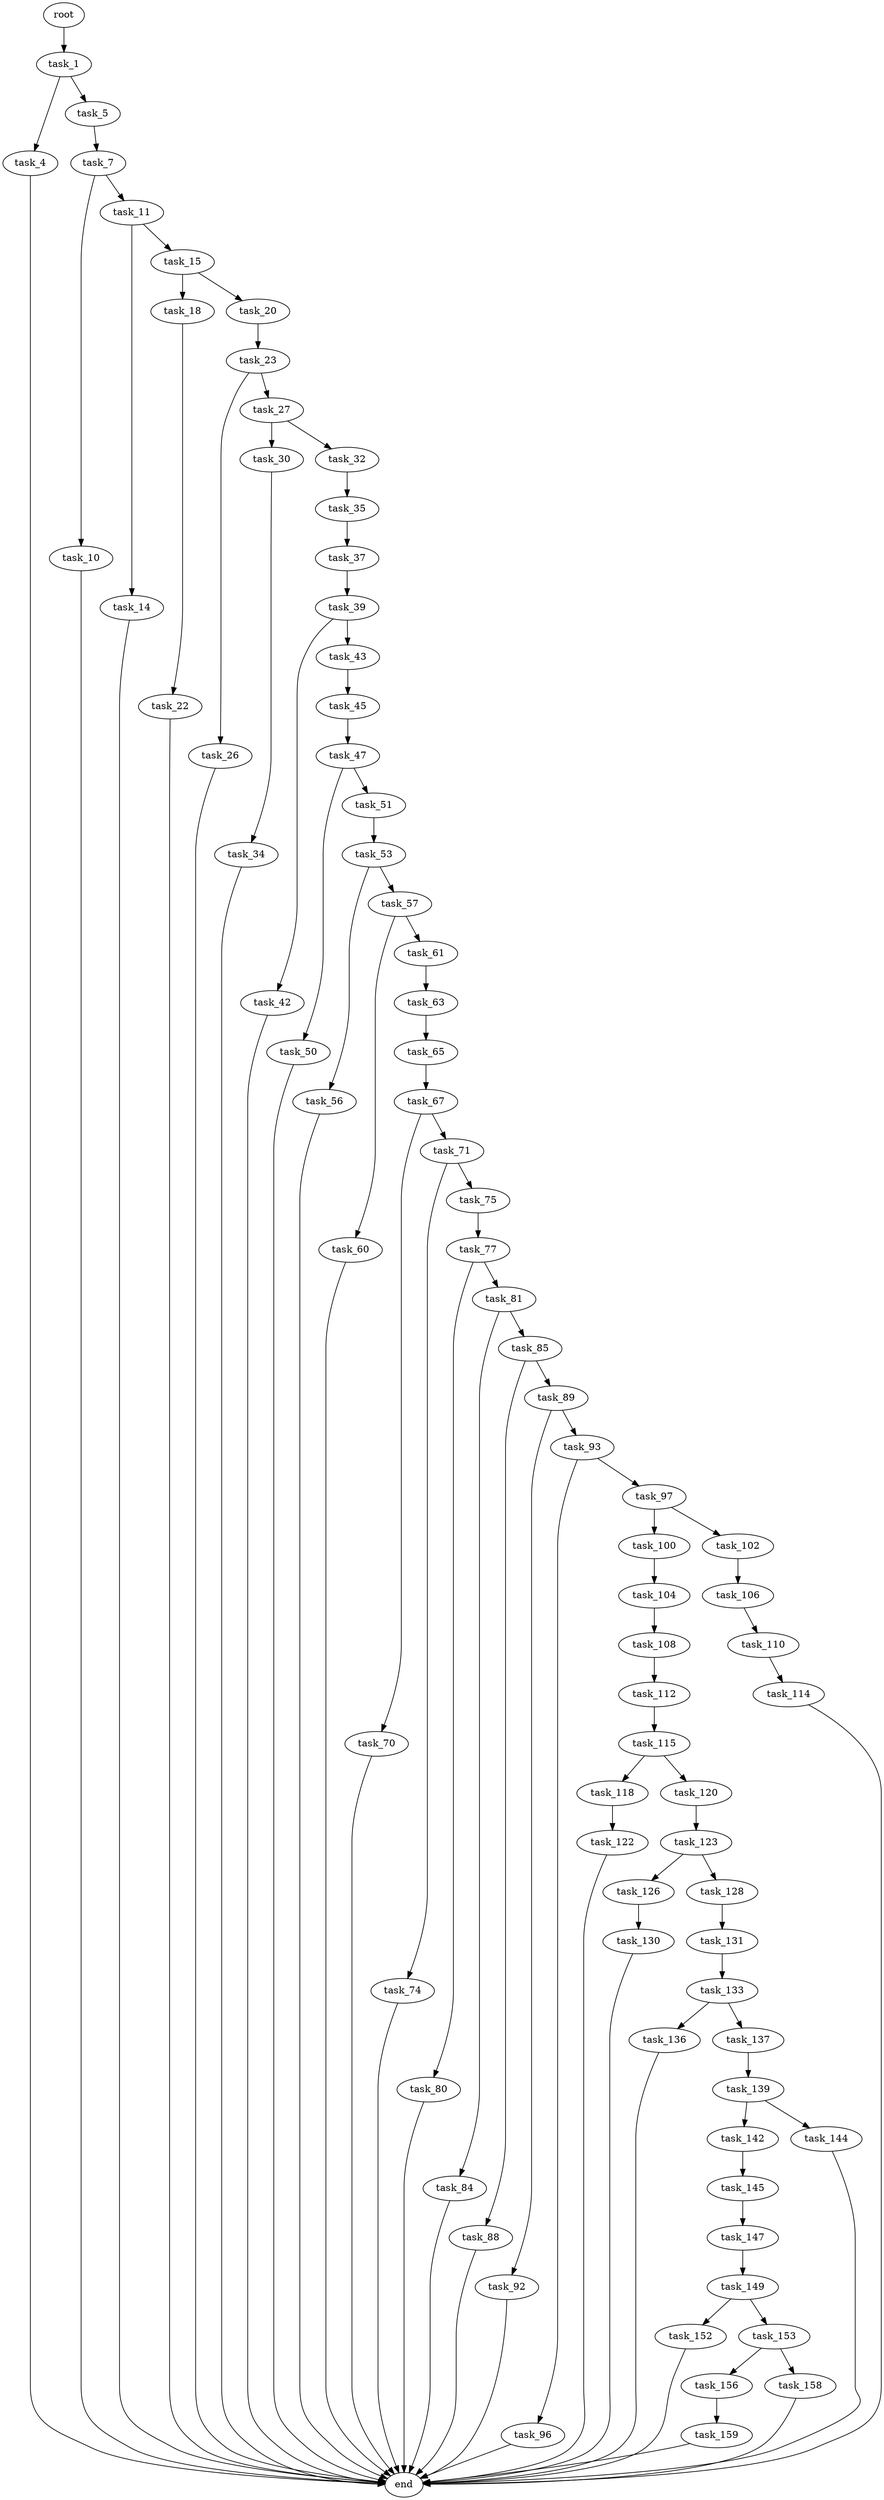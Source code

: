 digraph G {
  root [size="0.000000"];
  task_1 [size="1837420935.000000"];
  task_4 [size="734340418758.000000"];
  task_5 [size="231928233984.000000"];
  task_7 [size="224078655647.000000"];
  task_10 [size="1953535641.000000"];
  task_11 [size="842236528051.000000"];
  task_14 [size="8088913553.000000"];
  task_15 [size="1412793118.000000"];
  task_18 [size="626998124473.000000"];
  task_20 [size="1073741824000.000000"];
  task_22 [size="549755813888.000000"];
  task_23 [size="549755813888.000000"];
  task_26 [size="277618328126.000000"];
  task_27 [size="434733857751.000000"];
  task_30 [size="350212721057.000000"];
  task_32 [size="11815392975.000000"];
  task_34 [size="22104086315.000000"];
  task_35 [size="173127057988.000000"];
  task_37 [size="29533247415.000000"];
  task_39 [size="277985612024.000000"];
  task_42 [size="16160126680.000000"];
  task_43 [size="11120161359.000000"];
  task_45 [size="28991029248.000000"];
  task_47 [size="5564868670.000000"];
  task_50 [size="291319920552.000000"];
  task_51 [size="1378447336.000000"];
  task_53 [size="21118942843.000000"];
  task_56 [size="152928643339.000000"];
  task_57 [size="32704142264.000000"];
  task_60 [size="2461835924.000000"];
  task_61 [size="134217728000.000000"];
  task_63 [size="26141262062.000000"];
  task_65 [size="549755813888.000000"];
  task_67 [size="782757789696.000000"];
  task_70 [size="231928233984.000000"];
  task_71 [size="28991029248.000000"];
  task_74 [size="68719476736.000000"];
  task_75 [size="37925672446.000000"];
  task_77 [size="15724583745.000000"];
  task_80 [size="162034678306.000000"];
  task_81 [size="115902549906.000000"];
  task_84 [size="1896434740.000000"];
  task_85 [size="28991029248.000000"];
  task_88 [size="378731409162.000000"];
  task_89 [size="13021014413.000000"];
  task_92 [size="316161551574.000000"];
  task_93 [size="185665645667.000000"];
  task_96 [size="233262025173.000000"];
  task_97 [size="32545876282.000000"];
  task_100 [size="1227950394936.000000"];
  task_102 [size="348889891708.000000"];
  task_104 [size="18176118001.000000"];
  task_106 [size="8589934592.000000"];
  task_108 [size="23071942094.000000"];
  task_110 [size="28991029248.000000"];
  task_112 [size="31402543682.000000"];
  task_114 [size="8589934592.000000"];
  task_115 [size="20099853034.000000"];
  task_118 [size="299356914786.000000"];
  task_120 [size="231928233984.000000"];
  task_122 [size="231928233984.000000"];
  task_123 [size="1152152075.000000"];
  task_126 [size="782757789696.000000"];
  task_128 [size="28991029248.000000"];
  task_130 [size="231928233984.000000"];
  task_131 [size="549755813888.000000"];
  task_133 [size="30500096375.000000"];
  task_136 [size="16356753769.000000"];
  task_137 [size="128362676561.000000"];
  task_139 [size="3240169064.000000"];
  task_142 [size="19581123660.000000"];
  task_144 [size="1073741824000.000000"];
  task_145 [size="42278575131.000000"];
  task_147 [size="134217728000.000000"];
  task_149 [size="28991029248.000000"];
  task_152 [size="67562366830.000000"];
  task_153 [size="28991029248.000000"];
  task_156 [size="634534162576.000000"];
  task_158 [size="21350227497.000000"];
  task_159 [size="8243680790.000000"];
  end [size="0.000000"];

  root -> task_1 [size="1.000000"];
  task_1 -> task_4 [size="33554432.000000"];
  task_1 -> task_5 [size="33554432.000000"];
  task_4 -> end [size="1.000000"];
  task_5 -> task_7 [size="301989888.000000"];
  task_7 -> task_10 [size="209715200.000000"];
  task_7 -> task_11 [size="209715200.000000"];
  task_10 -> end [size="1.000000"];
  task_11 -> task_14 [size="838860800.000000"];
  task_11 -> task_15 [size="838860800.000000"];
  task_14 -> end [size="1.000000"];
  task_15 -> task_18 [size="134217728.000000"];
  task_15 -> task_20 [size="134217728.000000"];
  task_18 -> task_22 [size="838860800.000000"];
  task_20 -> task_23 [size="838860800.000000"];
  task_22 -> end [size="1.000000"];
  task_23 -> task_26 [size="536870912.000000"];
  task_23 -> task_27 [size="536870912.000000"];
  task_26 -> end [size="1.000000"];
  task_27 -> task_30 [size="301989888.000000"];
  task_27 -> task_32 [size="301989888.000000"];
  task_30 -> task_34 [size="301989888.000000"];
  task_32 -> task_35 [size="411041792.000000"];
  task_34 -> end [size="1.000000"];
  task_35 -> task_37 [size="134217728.000000"];
  task_37 -> task_39 [size="33554432.000000"];
  task_39 -> task_42 [size="838860800.000000"];
  task_39 -> task_43 [size="838860800.000000"];
  task_42 -> end [size="1.000000"];
  task_43 -> task_45 [size="33554432.000000"];
  task_45 -> task_47 [size="75497472.000000"];
  task_47 -> task_50 [size="209715200.000000"];
  task_47 -> task_51 [size="209715200.000000"];
  task_50 -> end [size="1.000000"];
  task_51 -> task_53 [size="33554432.000000"];
  task_53 -> task_56 [size="679477248.000000"];
  task_53 -> task_57 [size="679477248.000000"];
  task_56 -> end [size="1.000000"];
  task_57 -> task_60 [size="536870912.000000"];
  task_57 -> task_61 [size="536870912.000000"];
  task_60 -> end [size="1.000000"];
  task_61 -> task_63 [size="209715200.000000"];
  task_63 -> task_65 [size="75497472.000000"];
  task_65 -> task_67 [size="536870912.000000"];
  task_67 -> task_70 [size="679477248.000000"];
  task_67 -> task_71 [size="679477248.000000"];
  task_70 -> end [size="1.000000"];
  task_71 -> task_74 [size="75497472.000000"];
  task_71 -> task_75 [size="75497472.000000"];
  task_74 -> end [size="1.000000"];
  task_75 -> task_77 [size="838860800.000000"];
  task_77 -> task_80 [size="411041792.000000"];
  task_77 -> task_81 [size="411041792.000000"];
  task_80 -> end [size="1.000000"];
  task_81 -> task_84 [size="536870912.000000"];
  task_81 -> task_85 [size="536870912.000000"];
  task_84 -> end [size="1.000000"];
  task_85 -> task_88 [size="75497472.000000"];
  task_85 -> task_89 [size="75497472.000000"];
  task_88 -> end [size="1.000000"];
  task_89 -> task_92 [size="536870912.000000"];
  task_89 -> task_93 [size="536870912.000000"];
  task_92 -> end [size="1.000000"];
  task_93 -> task_96 [size="209715200.000000"];
  task_93 -> task_97 [size="209715200.000000"];
  task_96 -> end [size="1.000000"];
  task_97 -> task_100 [size="134217728.000000"];
  task_97 -> task_102 [size="134217728.000000"];
  task_100 -> task_104 [size="838860800.000000"];
  task_102 -> task_106 [size="411041792.000000"];
  task_104 -> task_108 [size="33554432.000000"];
  task_106 -> task_110 [size="33554432.000000"];
  task_108 -> task_112 [size="536870912.000000"];
  task_110 -> task_114 [size="75497472.000000"];
  task_112 -> task_115 [size="134217728.000000"];
  task_114 -> end [size="1.000000"];
  task_115 -> task_118 [size="679477248.000000"];
  task_115 -> task_120 [size="679477248.000000"];
  task_118 -> task_122 [size="209715200.000000"];
  task_120 -> task_123 [size="301989888.000000"];
  task_122 -> end [size="1.000000"];
  task_123 -> task_126 [size="75497472.000000"];
  task_123 -> task_128 [size="75497472.000000"];
  task_126 -> task_130 [size="679477248.000000"];
  task_128 -> task_131 [size="75497472.000000"];
  task_130 -> end [size="1.000000"];
  task_131 -> task_133 [size="536870912.000000"];
  task_133 -> task_136 [size="679477248.000000"];
  task_133 -> task_137 [size="679477248.000000"];
  task_136 -> end [size="1.000000"];
  task_137 -> task_139 [size="134217728.000000"];
  task_139 -> task_142 [size="75497472.000000"];
  task_139 -> task_144 [size="75497472.000000"];
  task_142 -> task_145 [size="33554432.000000"];
  task_144 -> end [size="1.000000"];
  task_145 -> task_147 [size="33554432.000000"];
  task_147 -> task_149 [size="209715200.000000"];
  task_149 -> task_152 [size="75497472.000000"];
  task_149 -> task_153 [size="75497472.000000"];
  task_152 -> end [size="1.000000"];
  task_153 -> task_156 [size="75497472.000000"];
  task_153 -> task_158 [size="75497472.000000"];
  task_156 -> task_159 [size="411041792.000000"];
  task_158 -> end [size="1.000000"];
  task_159 -> end [size="1.000000"];
}

